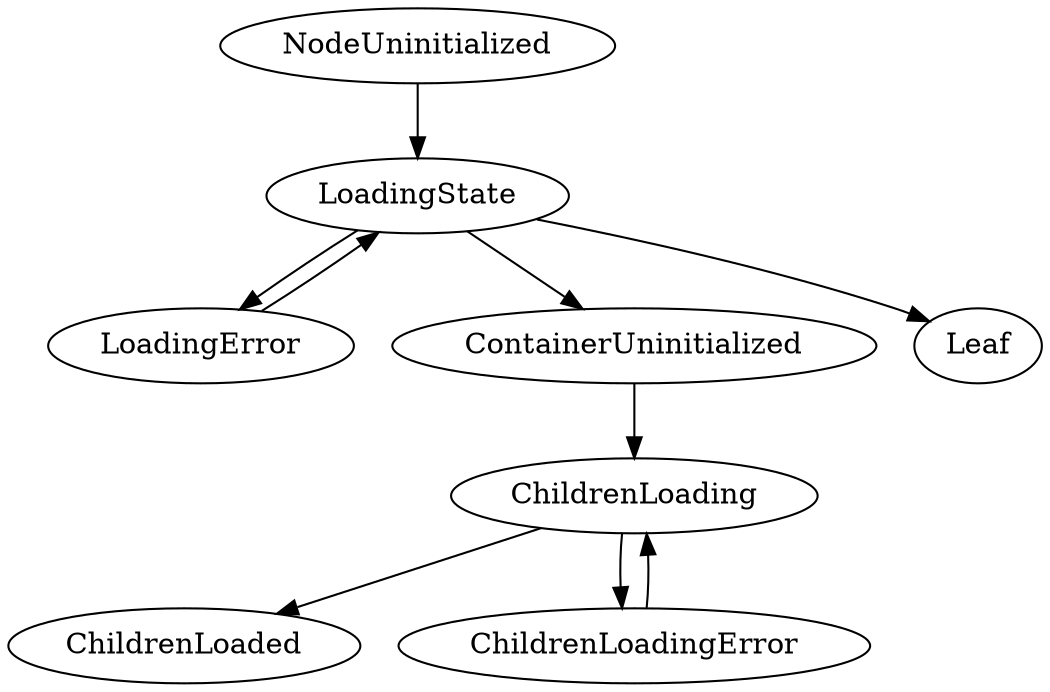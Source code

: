 digraph TreeNodeStateDiagram {
	NodeUninitialized -> LoadingState;
	LoadingError -> LoadingState;
	LoadingState -> LoadingError;
	LoadingState -> ContainerUninitialized;
	LoadingState -> Leaf;
	ContainerUninitialized;
	ContainerUninitialized -> ChildrenLoading -> ChildrenLoaded;
	ChildrenLoading -> ChildrenLoadingError;
	ChildrenLoadingError -> ChildrenLoading;
}
